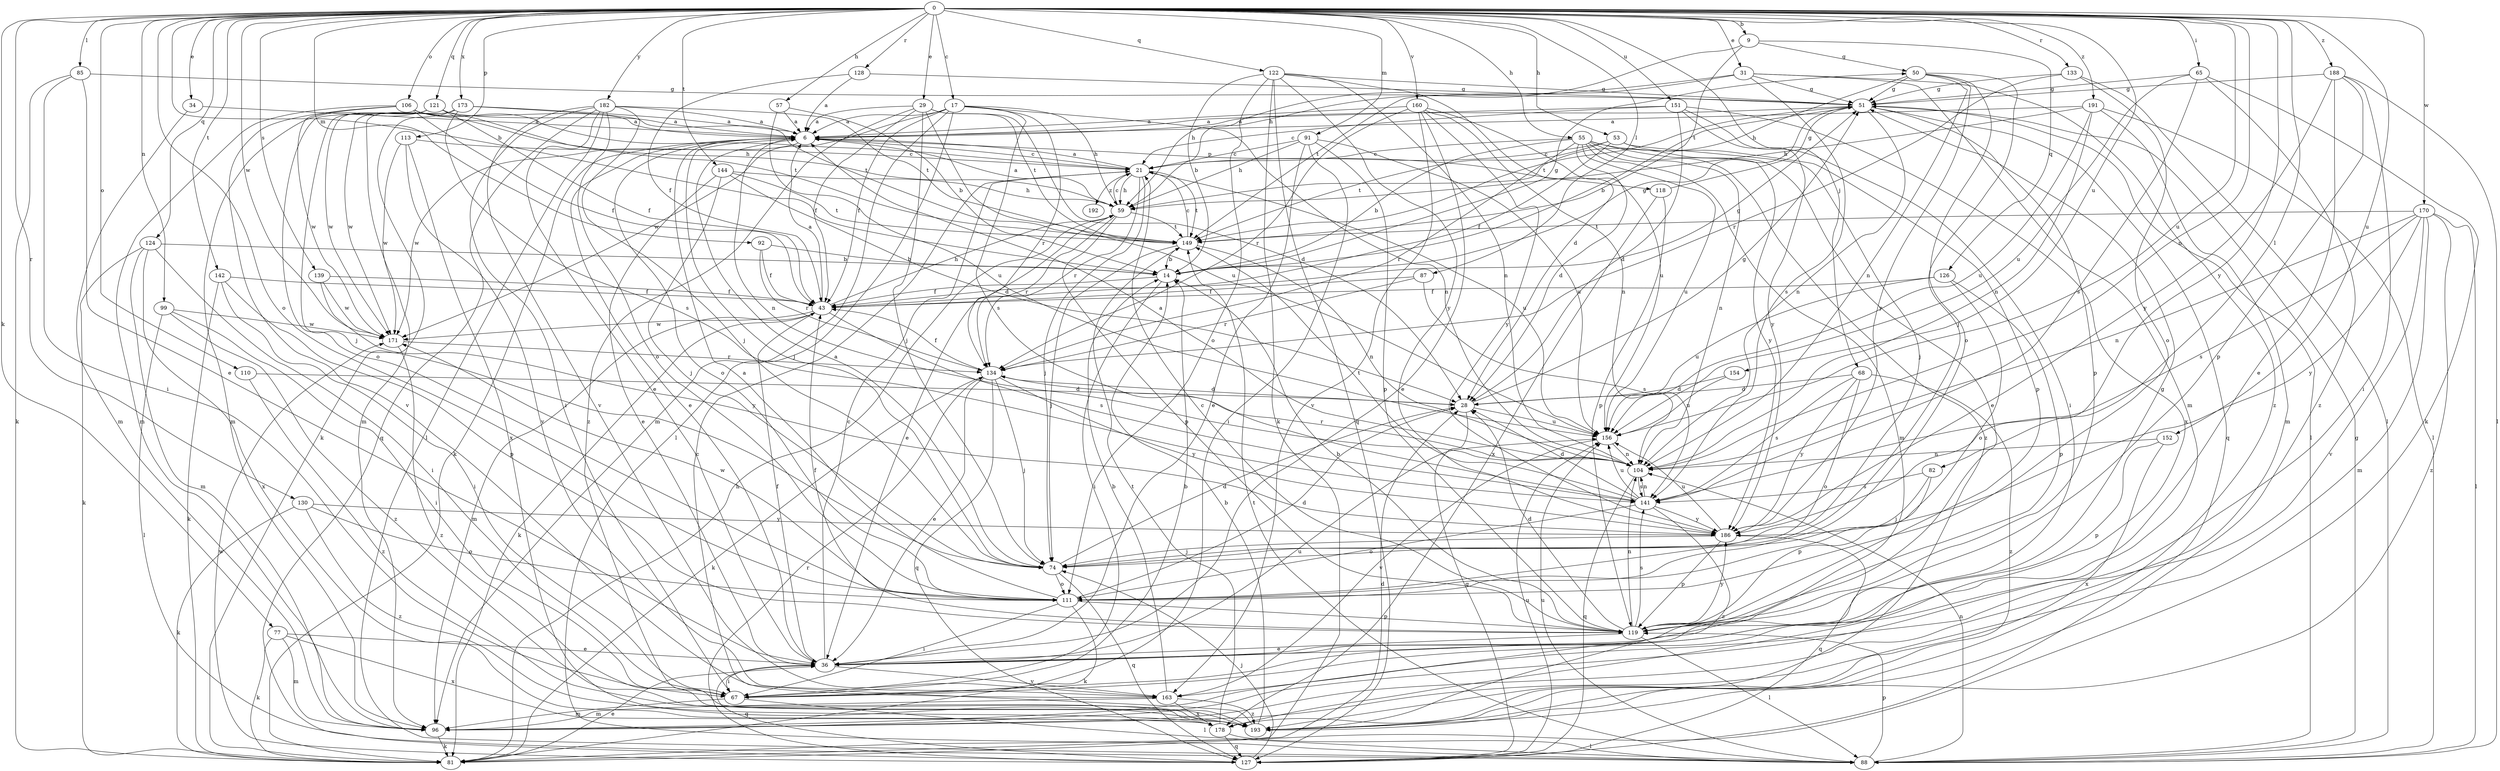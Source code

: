 strict digraph  {
0;
6;
9;
14;
17;
21;
28;
29;
31;
34;
36;
43;
50;
51;
53;
55;
57;
59;
65;
67;
68;
74;
77;
81;
82;
85;
87;
88;
91;
92;
96;
99;
104;
106;
110;
111;
113;
118;
119;
121;
122;
124;
126;
127;
128;
130;
133;
134;
139;
141;
142;
144;
149;
151;
152;
154;
156;
160;
163;
170;
171;
173;
178;
182;
186;
188;
191;
192;
193;
0 -> 9  [label=b];
0 -> 14  [label=b];
0 -> 17  [label=c];
0 -> 29  [label=e];
0 -> 31  [label=e];
0 -> 34  [label=e];
0 -> 53  [label=h];
0 -> 55  [label=h];
0 -> 57  [label=h];
0 -> 65  [label=i];
0 -> 68  [label=j];
0 -> 77  [label=k];
0 -> 82  [label=l];
0 -> 85  [label=l];
0 -> 87  [label=l];
0 -> 91  [label=m];
0 -> 92  [label=m];
0 -> 99  [label=n];
0 -> 104  [label=n];
0 -> 106  [label=o];
0 -> 110  [label=o];
0 -> 111  [label=o];
0 -> 113  [label=p];
0 -> 121  [label=q];
0 -> 122  [label=q];
0 -> 124  [label=q];
0 -> 128  [label=r];
0 -> 130  [label=r];
0 -> 133  [label=r];
0 -> 139  [label=s];
0 -> 142  [label=t];
0 -> 144  [label=t];
0 -> 151  [label=u];
0 -> 152  [label=u];
0 -> 154  [label=u];
0 -> 156  [label=u];
0 -> 160  [label=v];
0 -> 170  [label=w];
0 -> 171  [label=w];
0 -> 173  [label=x];
0 -> 182  [label=y];
0 -> 186  [label=y];
0 -> 188  [label=z];
0 -> 191  [label=z];
6 -> 21  [label=c];
6 -> 36  [label=e];
6 -> 74  [label=j];
6 -> 81  [label=k];
6 -> 104  [label=n];
6 -> 111  [label=o];
6 -> 118  [label=p];
6 -> 171  [label=w];
9 -> 50  [label=g];
9 -> 59  [label=h];
9 -> 126  [label=q];
9 -> 149  [label=t];
14 -> 43  [label=f];
14 -> 50  [label=g];
14 -> 51  [label=g];
14 -> 67  [label=i];
17 -> 6  [label=a];
17 -> 43  [label=f];
17 -> 59  [label=h];
17 -> 88  [label=l];
17 -> 96  [label=m];
17 -> 104  [label=n];
17 -> 134  [label=r];
17 -> 141  [label=s];
17 -> 171  [label=w];
21 -> 6  [label=a];
21 -> 59  [label=h];
21 -> 74  [label=j];
21 -> 134  [label=r];
21 -> 149  [label=t];
21 -> 156  [label=u];
21 -> 192  [label=z];
28 -> 51  [label=g];
28 -> 127  [label=q];
28 -> 156  [label=u];
29 -> 6  [label=a];
29 -> 28  [label=d];
29 -> 43  [label=f];
29 -> 74  [label=j];
29 -> 149  [label=t];
29 -> 156  [label=u];
29 -> 193  [label=z];
31 -> 51  [label=g];
31 -> 59  [label=h];
31 -> 96  [label=m];
31 -> 141  [label=s];
31 -> 149  [label=t];
31 -> 193  [label=z];
34 -> 6  [label=a];
34 -> 96  [label=m];
36 -> 21  [label=c];
36 -> 43  [label=f];
36 -> 51  [label=g];
36 -> 67  [label=i];
36 -> 127  [label=q];
36 -> 156  [label=u];
36 -> 163  [label=v];
43 -> 6  [label=a];
43 -> 51  [label=g];
43 -> 59  [label=h];
43 -> 81  [label=k];
43 -> 96  [label=m];
43 -> 141  [label=s];
43 -> 171  [label=w];
50 -> 51  [label=g];
50 -> 59  [label=h];
50 -> 74  [label=j];
50 -> 104  [label=n];
50 -> 111  [label=o];
50 -> 186  [label=y];
51 -> 6  [label=a];
51 -> 14  [label=b];
51 -> 88  [label=l];
51 -> 104  [label=n];
51 -> 119  [label=p];
51 -> 127  [label=q];
51 -> 149  [label=t];
53 -> 21  [label=c];
53 -> 43  [label=f];
53 -> 74  [label=j];
53 -> 119  [label=p];
53 -> 149  [label=t];
55 -> 14  [label=b];
55 -> 21  [label=c];
55 -> 28  [label=d];
55 -> 36  [label=e];
55 -> 96  [label=m];
55 -> 104  [label=n];
55 -> 134  [label=r];
55 -> 156  [label=u];
55 -> 186  [label=y];
55 -> 193  [label=z];
57 -> 6  [label=a];
57 -> 14  [label=b];
57 -> 156  [label=u];
59 -> 6  [label=a];
59 -> 21  [label=c];
59 -> 36  [label=e];
59 -> 119  [label=p];
59 -> 134  [label=r];
59 -> 149  [label=t];
65 -> 51  [label=g];
65 -> 81  [label=k];
65 -> 141  [label=s];
65 -> 156  [label=u];
65 -> 193  [label=z];
67 -> 14  [label=b];
67 -> 88  [label=l];
67 -> 96  [label=m];
68 -> 28  [label=d];
68 -> 111  [label=o];
68 -> 141  [label=s];
68 -> 186  [label=y];
68 -> 193  [label=z];
74 -> 6  [label=a];
74 -> 28  [label=d];
74 -> 111  [label=o];
74 -> 127  [label=q];
77 -> 36  [label=e];
77 -> 81  [label=k];
77 -> 96  [label=m];
77 -> 178  [label=x];
81 -> 28  [label=d];
81 -> 36  [label=e];
81 -> 59  [label=h];
82 -> 74  [label=j];
82 -> 119  [label=p];
82 -> 141  [label=s];
85 -> 36  [label=e];
85 -> 51  [label=g];
85 -> 67  [label=i];
85 -> 81  [label=k];
87 -> 43  [label=f];
87 -> 134  [label=r];
87 -> 141  [label=s];
88 -> 51  [label=g];
88 -> 104  [label=n];
88 -> 119  [label=p];
88 -> 149  [label=t];
88 -> 156  [label=u];
91 -> 21  [label=c];
91 -> 36  [label=e];
91 -> 59  [label=h];
91 -> 67  [label=i];
91 -> 119  [label=p];
91 -> 156  [label=u];
92 -> 14  [label=b];
92 -> 43  [label=f];
92 -> 134  [label=r];
96 -> 81  [label=k];
99 -> 67  [label=i];
99 -> 88  [label=l];
99 -> 171  [label=w];
99 -> 193  [label=z];
104 -> 6  [label=a];
104 -> 127  [label=q];
104 -> 134  [label=r];
104 -> 141  [label=s];
106 -> 6  [label=a];
106 -> 21  [label=c];
106 -> 43  [label=f];
106 -> 59  [label=h];
106 -> 96  [label=m];
106 -> 163  [label=v];
106 -> 171  [label=w];
110 -> 28  [label=d];
110 -> 193  [label=z];
111 -> 6  [label=a];
111 -> 28  [label=d];
111 -> 67  [label=i];
111 -> 81  [label=k];
111 -> 119  [label=p];
111 -> 171  [label=w];
113 -> 21  [label=c];
113 -> 163  [label=v];
113 -> 171  [label=w];
113 -> 178  [label=x];
118 -> 51  [label=g];
118 -> 119  [label=p];
118 -> 178  [label=x];
119 -> 14  [label=b];
119 -> 21  [label=c];
119 -> 28  [label=d];
119 -> 36  [label=e];
119 -> 43  [label=f];
119 -> 88  [label=l];
119 -> 104  [label=n];
119 -> 141  [label=s];
119 -> 186  [label=y];
121 -> 6  [label=a];
121 -> 43  [label=f];
121 -> 74  [label=j];
121 -> 96  [label=m];
121 -> 111  [label=o];
121 -> 149  [label=t];
121 -> 171  [label=w];
122 -> 14  [label=b];
122 -> 28  [label=d];
122 -> 51  [label=g];
122 -> 81  [label=k];
122 -> 104  [label=n];
122 -> 111  [label=o];
122 -> 127  [label=q];
122 -> 186  [label=y];
124 -> 14  [label=b];
124 -> 67  [label=i];
124 -> 81  [label=k];
124 -> 96  [label=m];
124 -> 178  [label=x];
126 -> 43  [label=f];
126 -> 111  [label=o];
126 -> 119  [label=p];
126 -> 156  [label=u];
127 -> 74  [label=j];
127 -> 134  [label=r];
127 -> 156  [label=u];
127 -> 171  [label=w];
128 -> 6  [label=a];
128 -> 43  [label=f];
128 -> 51  [label=g];
130 -> 81  [label=k];
130 -> 111  [label=o];
130 -> 186  [label=y];
130 -> 193  [label=z];
133 -> 51  [label=g];
133 -> 88  [label=l];
133 -> 111  [label=o];
133 -> 134  [label=r];
134 -> 28  [label=d];
134 -> 36  [label=e];
134 -> 43  [label=f];
134 -> 74  [label=j];
134 -> 81  [label=k];
134 -> 127  [label=q];
134 -> 186  [label=y];
139 -> 43  [label=f];
139 -> 171  [label=w];
139 -> 186  [label=y];
141 -> 28  [label=d];
141 -> 104  [label=n];
141 -> 111  [label=o];
141 -> 149  [label=t];
141 -> 156  [label=u];
141 -> 186  [label=y];
141 -> 193  [label=z];
142 -> 43  [label=f];
142 -> 67  [label=i];
142 -> 81  [label=k];
142 -> 119  [label=p];
144 -> 28  [label=d];
144 -> 36  [label=e];
144 -> 59  [label=h];
144 -> 74  [label=j];
144 -> 149  [label=t];
149 -> 14  [label=b];
149 -> 21  [label=c];
149 -> 74  [label=j];
149 -> 104  [label=n];
151 -> 6  [label=a];
151 -> 21  [label=c];
151 -> 28  [label=d];
151 -> 67  [label=i];
151 -> 178  [label=x];
151 -> 186  [label=y];
152 -> 104  [label=n];
152 -> 119  [label=p];
152 -> 178  [label=x];
154 -> 28  [label=d];
154 -> 156  [label=u];
156 -> 104  [label=n];
156 -> 163  [label=v];
160 -> 6  [label=a];
160 -> 36  [label=e];
160 -> 104  [label=n];
160 -> 134  [label=r];
160 -> 156  [label=u];
160 -> 163  [label=v];
160 -> 186  [label=y];
163 -> 14  [label=b];
163 -> 96  [label=m];
163 -> 178  [label=x];
163 -> 193  [label=z];
170 -> 88  [label=l];
170 -> 96  [label=m];
170 -> 104  [label=n];
170 -> 141  [label=s];
170 -> 149  [label=t];
170 -> 163  [label=v];
170 -> 186  [label=y];
170 -> 193  [label=z];
171 -> 134  [label=r];
171 -> 193  [label=z];
173 -> 6  [label=a];
173 -> 81  [label=k];
173 -> 96  [label=m];
173 -> 141  [label=s];
173 -> 149  [label=t];
173 -> 171  [label=w];
178 -> 88  [label=l];
178 -> 127  [label=q];
178 -> 149  [label=t];
182 -> 6  [label=a];
182 -> 36  [label=e];
182 -> 67  [label=i];
182 -> 74  [label=j];
182 -> 88  [label=l];
182 -> 111  [label=o];
182 -> 127  [label=q];
182 -> 149  [label=t];
182 -> 163  [label=v];
186 -> 74  [label=j];
186 -> 119  [label=p];
186 -> 127  [label=q];
186 -> 156  [label=u];
188 -> 36  [label=e];
188 -> 51  [label=g];
188 -> 67  [label=i];
188 -> 88  [label=l];
188 -> 119  [label=p];
188 -> 186  [label=y];
191 -> 6  [label=a];
191 -> 59  [label=h];
191 -> 88  [label=l];
191 -> 96  [label=m];
191 -> 104  [label=n];
191 -> 156  [label=u];
193 -> 14  [label=b];
193 -> 21  [label=c];
}
